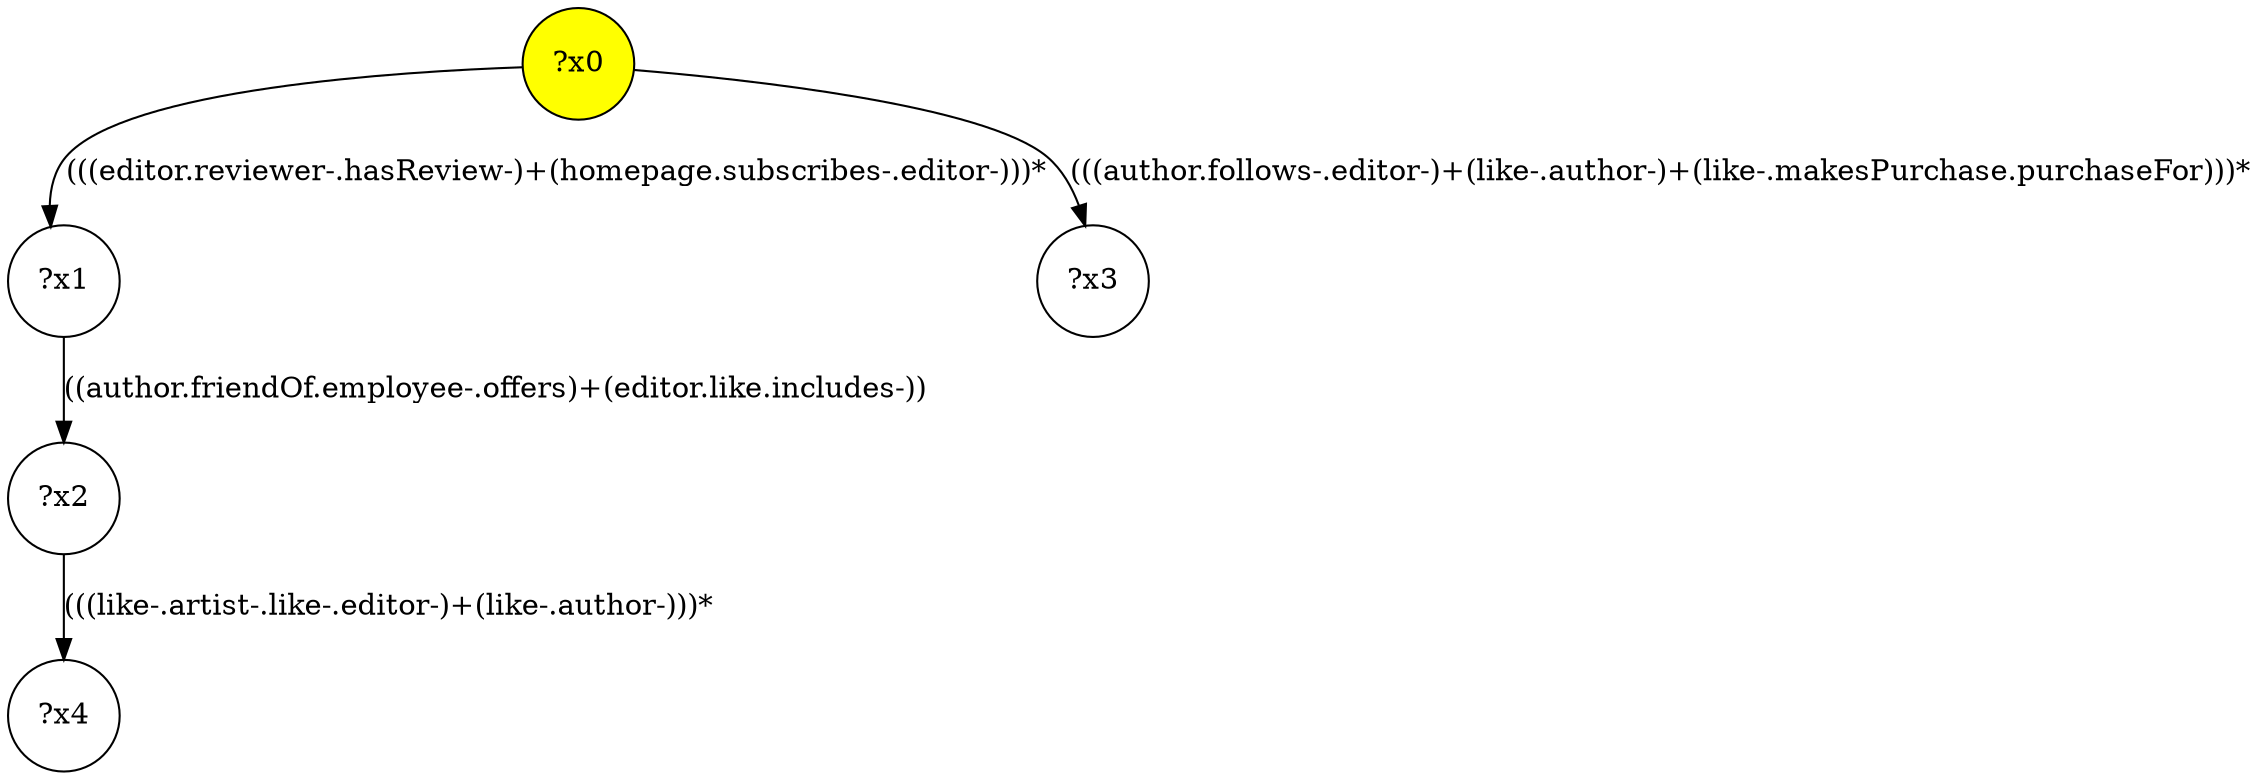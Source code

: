 digraph g {
	x0 [fillcolor="yellow", style="filled," shape=circle, label="?x0"];
	x1 [shape=circle, label="?x1"];
	x0 -> x1 [label="(((editor.reviewer-.hasReview-)+(homepage.subscribes-.editor-)))*"];
	x2 [shape=circle, label="?x2"];
	x1 -> x2 [label="((author.friendOf.employee-.offers)+(editor.like.includes-))"];
	x3 [shape=circle, label="?x3"];
	x0 -> x3 [label="(((author.follows-.editor-)+(like-.author-)+(like-.makesPurchase.purchaseFor)))*"];
	x4 [shape=circle, label="?x4"];
	x2 -> x4 [label="(((like-.artist-.like-.editor-)+(like-.author-)))*"];
}
